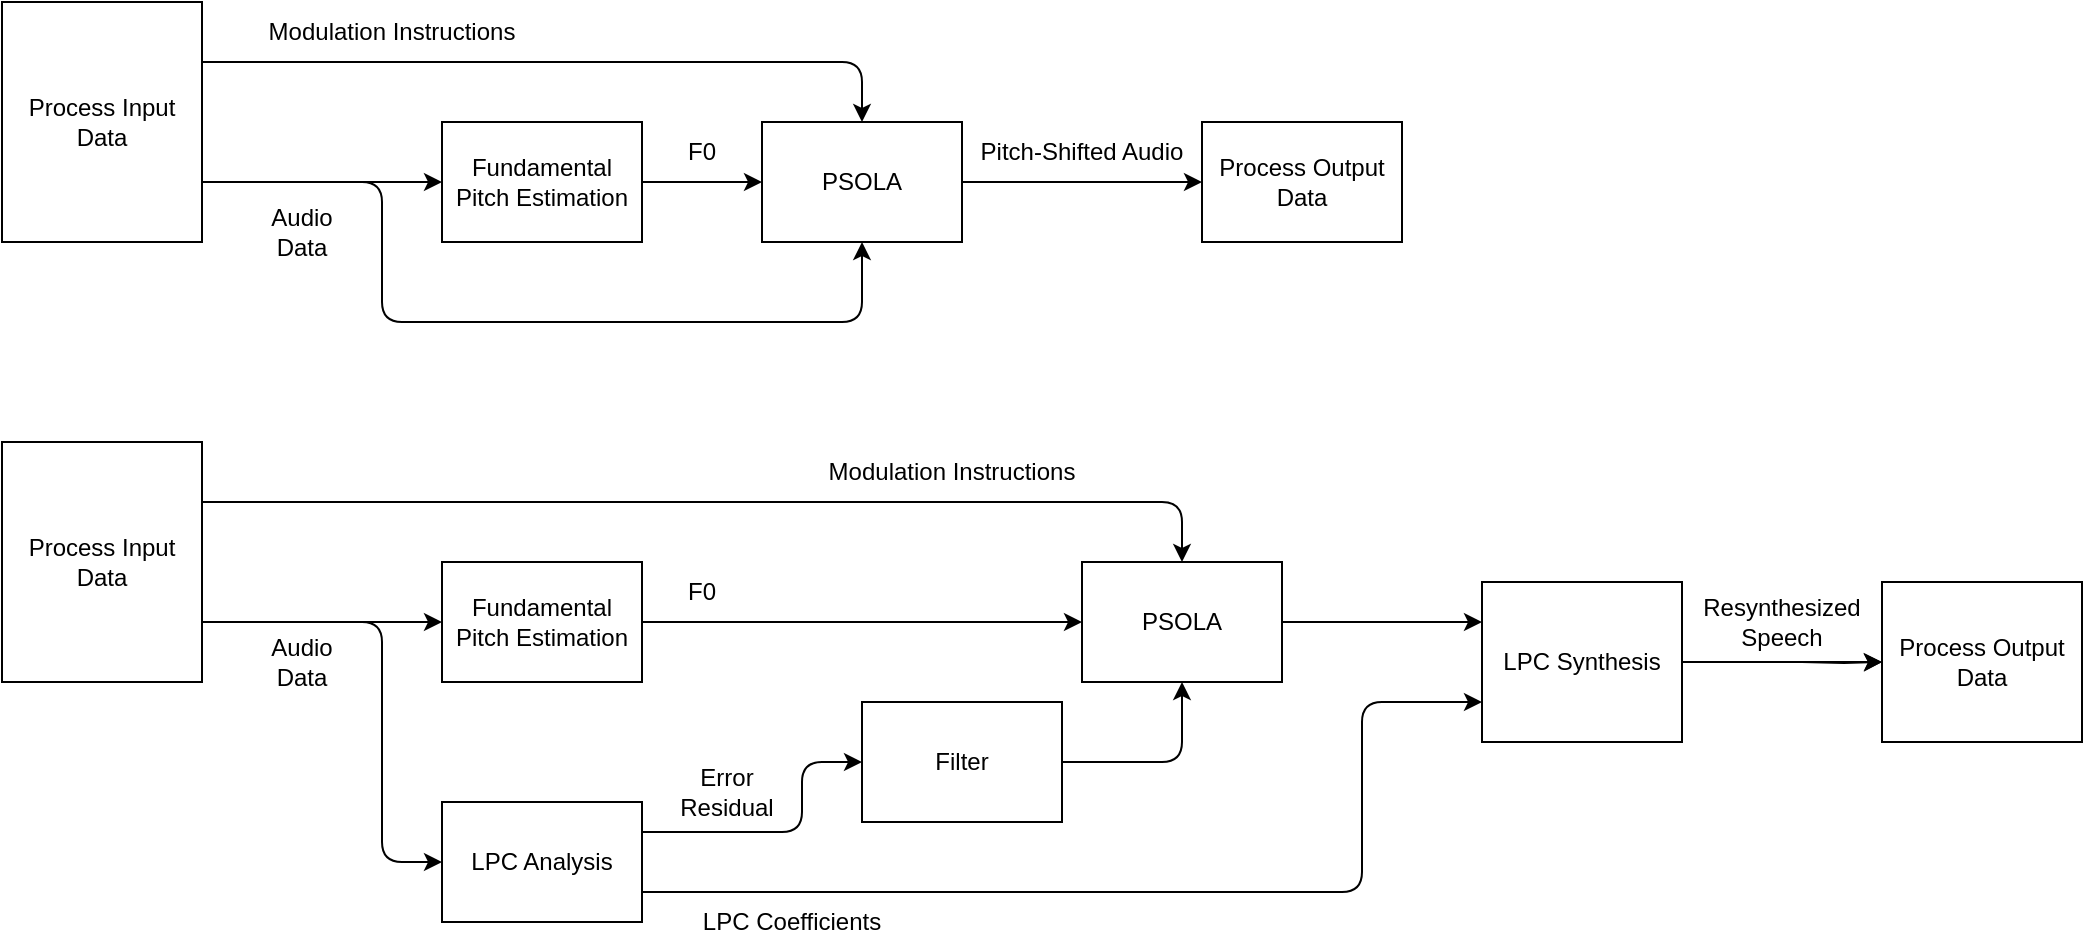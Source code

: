 <mxfile version="24.2.5" type="device">
  <diagram name="Page-1" id="5zp2nEmHKWxAs9zhoT1L">
    <mxGraphModel dx="1434" dy="718" grid="1" gridSize="10" guides="1" tooltips="1" connect="1" arrows="1" fold="1" page="1" pageScale="1" pageWidth="850" pageHeight="1100" math="0" shadow="0">
      <root>
        <mxCell id="0" />
        <mxCell id="1" parent="0" />
        <mxCell id="TIJ_z79Tz0l1ImIDRKO6-3" value="" style="edgeStyle=orthogonalEdgeStyle;rounded=0;orthogonalLoop=1;jettySize=auto;html=1;exitX=1;exitY=0.75;exitDx=0;exitDy=0;" parent="1" source="TIJ_z79Tz0l1ImIDRKO6-1" target="TIJ_z79Tz0l1ImIDRKO6-2" edge="1">
          <mxGeometry relative="1" as="geometry" />
        </mxCell>
        <mxCell id="TIJ_z79Tz0l1ImIDRKO6-1" value="Process Input Data" style="rounded=0;whiteSpace=wrap;html=1;" parent="1" vertex="1">
          <mxGeometry x="140" y="60" width="100" height="120" as="geometry" />
        </mxCell>
        <mxCell id="TIJ_z79Tz0l1ImIDRKO6-8" value="" style="edgeStyle=orthogonalEdgeStyle;rounded=0;orthogonalLoop=1;jettySize=auto;html=1;" parent="1" source="TIJ_z79Tz0l1ImIDRKO6-2" target="TIJ_z79Tz0l1ImIDRKO6-7" edge="1">
          <mxGeometry relative="1" as="geometry" />
        </mxCell>
        <mxCell id="TIJ_z79Tz0l1ImIDRKO6-2" value="Fundamental Pitch Estimation" style="rounded=0;whiteSpace=wrap;html=1;" parent="1" vertex="1">
          <mxGeometry x="360" y="120" width="100" height="60" as="geometry" />
        </mxCell>
        <mxCell id="TIJ_z79Tz0l1ImIDRKO6-7" value="PSOLA" style="rounded=0;whiteSpace=wrap;html=1;" parent="1" vertex="1">
          <mxGeometry x="520" y="120" width="100" height="60" as="geometry" />
        </mxCell>
        <mxCell id="TIJ_z79Tz0l1ImIDRKO6-13" value="Audio Data" style="text;html=1;align=center;verticalAlign=middle;whiteSpace=wrap;rounded=0;" parent="1" vertex="1">
          <mxGeometry x="260" y="160" width="60" height="30" as="geometry" />
        </mxCell>
        <mxCell id="TIJ_z79Tz0l1ImIDRKO6-14" value="" style="endArrow=classic;html=1;rounded=0;exitX=1;exitY=0.5;exitDx=0;exitDy=0;entryX=0;entryY=0.5;entryDx=0;entryDy=0;" parent="1" source="TIJ_z79Tz0l1ImIDRKO6-7" target="TIJ_z79Tz0l1ImIDRKO6-22" edge="1">
          <mxGeometry width="50" height="50" relative="1" as="geometry">
            <mxPoint x="520" y="350" as="sourcePoint" />
            <mxPoint x="700" y="145" as="targetPoint" />
            <Array as="points">
              <mxPoint x="640" y="150" />
            </Array>
          </mxGeometry>
        </mxCell>
        <mxCell id="TIJ_z79Tz0l1ImIDRKO6-16" value="" style="endArrow=classic;html=1;rounded=1;exitX=1;exitY=0.25;exitDx=0;exitDy=0;entryX=0.5;entryY=0;entryDx=0;entryDy=0;curved=0;" parent="1" source="TIJ_z79Tz0l1ImIDRKO6-1" target="TIJ_z79Tz0l1ImIDRKO6-7" edge="1">
          <mxGeometry width="50" height="50" relative="1" as="geometry">
            <mxPoint x="330" y="100" as="sourcePoint" />
            <mxPoint x="380" y="50" as="targetPoint" />
            <Array as="points">
              <mxPoint x="570" y="90" />
            </Array>
          </mxGeometry>
        </mxCell>
        <mxCell id="TIJ_z79Tz0l1ImIDRKO6-17" value="Modulation Instructions" style="text;html=1;align=center;verticalAlign=middle;whiteSpace=wrap;rounded=0;" parent="1" vertex="1">
          <mxGeometry x="270" y="60" width="130" height="30" as="geometry" />
        </mxCell>
        <mxCell id="TIJ_z79Tz0l1ImIDRKO6-22" value="Process Output Data" style="rounded=0;whiteSpace=wrap;html=1;" parent="1" vertex="1">
          <mxGeometry x="740" y="120" width="100" height="60" as="geometry" />
        </mxCell>
        <mxCell id="-dL4Gybcqfhcc-YpjsDG-4" value="F0" style="text;html=1;align=center;verticalAlign=middle;whiteSpace=wrap;rounded=0;" parent="1" vertex="1">
          <mxGeometry x="480" y="120" width="20" height="30" as="geometry" />
        </mxCell>
        <mxCell id="RtL-dAUOi_HAnyBf1Zdx-1" value="" style="edgeStyle=orthogonalEdgeStyle;rounded=0;orthogonalLoop=1;jettySize=auto;html=1;exitX=1;exitY=0.75;exitDx=0;exitDy=0;" edge="1" parent="1" source="RtL-dAUOi_HAnyBf1Zdx-2" target="RtL-dAUOi_HAnyBf1Zdx-4">
          <mxGeometry relative="1" as="geometry" />
        </mxCell>
        <mxCell id="RtL-dAUOi_HAnyBf1Zdx-2" value="Process Input Data" style="rounded=0;whiteSpace=wrap;html=1;" vertex="1" parent="1">
          <mxGeometry x="140" y="280" width="100" height="120" as="geometry" />
        </mxCell>
        <mxCell id="RtL-dAUOi_HAnyBf1Zdx-30" value="" style="edgeStyle=orthogonalEdgeStyle;rounded=0;orthogonalLoop=1;jettySize=auto;html=1;entryX=0;entryY=0.5;entryDx=0;entryDy=0;" edge="1" parent="1" source="RtL-dAUOi_HAnyBf1Zdx-4" target="RtL-dAUOi_HAnyBf1Zdx-5">
          <mxGeometry relative="1" as="geometry">
            <mxPoint x="520" y="370" as="targetPoint" />
          </mxGeometry>
        </mxCell>
        <mxCell id="RtL-dAUOi_HAnyBf1Zdx-4" value="Fundamental Pitch Estimation" style="rounded=0;whiteSpace=wrap;html=1;" vertex="1" parent="1">
          <mxGeometry x="360" y="340" width="100" height="60" as="geometry" />
        </mxCell>
        <mxCell id="RtL-dAUOi_HAnyBf1Zdx-5" value="PSOLA" style="rounded=0;whiteSpace=wrap;html=1;" vertex="1" parent="1">
          <mxGeometry x="680" y="340" width="100" height="60" as="geometry" />
        </mxCell>
        <mxCell id="RtL-dAUOi_HAnyBf1Zdx-6" value="LPC Analysis" style="rounded=0;whiteSpace=wrap;html=1;" vertex="1" parent="1">
          <mxGeometry x="360" y="460" width="100" height="60" as="geometry" />
        </mxCell>
        <mxCell id="RtL-dAUOi_HAnyBf1Zdx-25" value="" style="edgeStyle=orthogonalEdgeStyle;rounded=0;orthogonalLoop=1;jettySize=auto;html=1;" edge="1" parent="1" source="RtL-dAUOi_HAnyBf1Zdx-7">
          <mxGeometry relative="1" as="geometry">
            <mxPoint x="1080" y="390" as="targetPoint" />
          </mxGeometry>
        </mxCell>
        <mxCell id="RtL-dAUOi_HAnyBf1Zdx-7" value="LPC Synthesis" style="rounded=0;whiteSpace=wrap;html=1;" vertex="1" parent="1">
          <mxGeometry x="880" y="350" width="100" height="80" as="geometry" />
        </mxCell>
        <mxCell id="RtL-dAUOi_HAnyBf1Zdx-8" value="Audio Data" style="text;html=1;align=center;verticalAlign=middle;whiteSpace=wrap;rounded=0;" vertex="1" parent="1">
          <mxGeometry x="260" y="375" width="60" height="30" as="geometry" />
        </mxCell>
        <mxCell id="RtL-dAUOi_HAnyBf1Zdx-10" value="" style="endArrow=classic;html=1;rounded=1;exitX=1;exitY=0.75;exitDx=0;exitDy=0;entryX=0;entryY=0.75;entryDx=0;entryDy=0;curved=0;" edge="1" parent="1" source="RtL-dAUOi_HAnyBf1Zdx-6" target="RtL-dAUOi_HAnyBf1Zdx-7">
          <mxGeometry width="50" height="50" relative="1" as="geometry">
            <mxPoint x="490" y="440" as="sourcePoint" />
            <mxPoint x="540" y="390" as="targetPoint" />
            <Array as="points">
              <mxPoint x="640" y="505" />
              <mxPoint x="820" y="505" />
              <mxPoint x="820" y="410" />
            </Array>
          </mxGeometry>
        </mxCell>
        <mxCell id="RtL-dAUOi_HAnyBf1Zdx-11" value="" style="endArrow=classic;html=1;rounded=1;exitX=1;exitY=0.25;exitDx=0;exitDy=0;entryX=0.5;entryY=0;entryDx=0;entryDy=0;curved=0;" edge="1" parent="1" source="RtL-dAUOi_HAnyBf1Zdx-2" target="RtL-dAUOi_HAnyBf1Zdx-5">
          <mxGeometry width="50" height="50" relative="1" as="geometry">
            <mxPoint x="330" y="320" as="sourcePoint" />
            <mxPoint x="380" y="270" as="targetPoint" />
            <Array as="points">
              <mxPoint x="730" y="310" />
            </Array>
          </mxGeometry>
        </mxCell>
        <mxCell id="RtL-dAUOi_HAnyBf1Zdx-12" value="Modulation Instructions" style="text;html=1;align=center;verticalAlign=middle;whiteSpace=wrap;rounded=0;" vertex="1" parent="1">
          <mxGeometry x="550" y="280" width="130" height="30" as="geometry" />
        </mxCell>
        <mxCell id="RtL-dAUOi_HAnyBf1Zdx-13" value="" style="endArrow=classic;html=1;rounded=1;exitX=1;exitY=0.75;exitDx=0;exitDy=0;entryX=0;entryY=0.5;entryDx=0;entryDy=0;curved=0;" edge="1" parent="1" source="RtL-dAUOi_HAnyBf1Zdx-2" target="RtL-dAUOi_HAnyBf1Zdx-6">
          <mxGeometry width="50" height="50" relative="1" as="geometry">
            <mxPoint x="160" y="560" as="sourcePoint" />
            <mxPoint x="210" y="510" as="targetPoint" />
            <Array as="points">
              <mxPoint x="330" y="370" />
              <mxPoint x="330" y="490" />
            </Array>
          </mxGeometry>
        </mxCell>
        <mxCell id="RtL-dAUOi_HAnyBf1Zdx-14" value="Process Output Data" style="rounded=0;whiteSpace=wrap;html=1;" vertex="1" parent="1">
          <mxGeometry x="1080" y="350" width="100" height="80" as="geometry" />
        </mxCell>
        <mxCell id="RtL-dAUOi_HAnyBf1Zdx-16" value="&lt;div&gt;Resynthesized&lt;/div&gt;&lt;div&gt;Speech&lt;br&gt;&lt;/div&gt;" style="text;html=1;align=center;verticalAlign=middle;whiteSpace=wrap;rounded=0;" vertex="1" parent="1">
          <mxGeometry x="980" y="350" width="100" height="40" as="geometry" />
        </mxCell>
        <mxCell id="RtL-dAUOi_HAnyBf1Zdx-17" value="LPC Coefficients" style="text;html=1;align=center;verticalAlign=middle;whiteSpace=wrap;rounded=0;" vertex="1" parent="1">
          <mxGeometry x="480" y="510" width="110" height="20" as="geometry" />
        </mxCell>
        <mxCell id="RtL-dAUOi_HAnyBf1Zdx-19" value="Error Residual" style="text;html=1;align=center;verticalAlign=middle;whiteSpace=wrap;rounded=0;" vertex="1" parent="1">
          <mxGeometry x="470" y="440" width="65" height="30" as="geometry" />
        </mxCell>
        <mxCell id="RtL-dAUOi_HAnyBf1Zdx-20" value="F0" style="text;html=1;align=center;verticalAlign=middle;whiteSpace=wrap;rounded=0;" vertex="1" parent="1">
          <mxGeometry x="480" y="340" width="20" height="30" as="geometry" />
        </mxCell>
        <mxCell id="RtL-dAUOi_HAnyBf1Zdx-22" value="Pitch-Shifted Audio" style="text;html=1;align=center;verticalAlign=middle;whiteSpace=wrap;rounded=0;" vertex="1" parent="1">
          <mxGeometry x="620" y="120" width="120" height="30" as="geometry" />
        </mxCell>
        <mxCell id="RtL-dAUOi_HAnyBf1Zdx-23" value="" style="endArrow=classic;html=1;rounded=1;exitX=1;exitY=0.75;exitDx=0;exitDy=0;entryX=0.5;entryY=1;entryDx=0;entryDy=0;curved=0;" edge="1" parent="1" source="TIJ_z79Tz0l1ImIDRKO6-1" target="TIJ_z79Tz0l1ImIDRKO6-7">
          <mxGeometry width="50" height="50" relative="1" as="geometry">
            <mxPoint x="550" y="320" as="sourcePoint" />
            <mxPoint x="600" y="270" as="targetPoint" />
            <Array as="points">
              <mxPoint x="330" y="150" />
              <mxPoint x="330" y="220" />
              <mxPoint x="570" y="220" />
            </Array>
          </mxGeometry>
        </mxCell>
        <mxCell id="RtL-dAUOi_HAnyBf1Zdx-26" value="" style="edgeStyle=orthogonalEdgeStyle;rounded=0;orthogonalLoop=1;jettySize=auto;html=1;" edge="1" parent="1" target="RtL-dAUOi_HAnyBf1Zdx-14">
          <mxGeometry relative="1" as="geometry">
            <mxPoint x="1040" y="390" as="sourcePoint" />
          </mxGeometry>
        </mxCell>
        <mxCell id="RtL-dAUOi_HAnyBf1Zdx-33" value="Filter" style="rounded=0;whiteSpace=wrap;html=1;" vertex="1" parent="1">
          <mxGeometry x="570" y="410" width="100" height="60" as="geometry" />
        </mxCell>
        <mxCell id="RtL-dAUOi_HAnyBf1Zdx-34" value="" style="endArrow=classic;html=1;rounded=1;exitX=1;exitY=0.25;exitDx=0;exitDy=0;entryX=0;entryY=0.5;entryDx=0;entryDy=0;curved=0;" edge="1" parent="1" source="RtL-dAUOi_HAnyBf1Zdx-6" target="RtL-dAUOi_HAnyBf1Zdx-33">
          <mxGeometry width="50" height="50" relative="1" as="geometry">
            <mxPoint x="260" y="630" as="sourcePoint" />
            <mxPoint x="310" y="580" as="targetPoint" />
            <Array as="points">
              <mxPoint x="540" y="475" />
              <mxPoint x="540" y="440" />
            </Array>
          </mxGeometry>
        </mxCell>
        <mxCell id="RtL-dAUOi_HAnyBf1Zdx-35" value="" style="endArrow=classic;html=1;rounded=1;exitX=1;exitY=0.5;exitDx=0;exitDy=0;entryX=0.5;entryY=1;entryDx=0;entryDy=0;curved=0;" edge="1" parent="1" source="RtL-dAUOi_HAnyBf1Zdx-33" target="RtL-dAUOi_HAnyBf1Zdx-5">
          <mxGeometry width="50" height="50" relative="1" as="geometry">
            <mxPoint x="710" y="490" as="sourcePoint" />
            <mxPoint x="760" y="440" as="targetPoint" />
            <Array as="points">
              <mxPoint x="730" y="440" />
            </Array>
          </mxGeometry>
        </mxCell>
        <mxCell id="RtL-dAUOi_HAnyBf1Zdx-37" value="" style="endArrow=classic;html=1;rounded=0;exitX=1;exitY=0.5;exitDx=0;exitDy=0;entryX=0;entryY=0.25;entryDx=0;entryDy=0;" edge="1" parent="1" source="RtL-dAUOi_HAnyBf1Zdx-5" target="RtL-dAUOi_HAnyBf1Zdx-7">
          <mxGeometry width="50" height="50" relative="1" as="geometry">
            <mxPoint x="830" y="340" as="sourcePoint" />
            <mxPoint x="880" y="290" as="targetPoint" />
          </mxGeometry>
        </mxCell>
      </root>
    </mxGraphModel>
  </diagram>
</mxfile>
